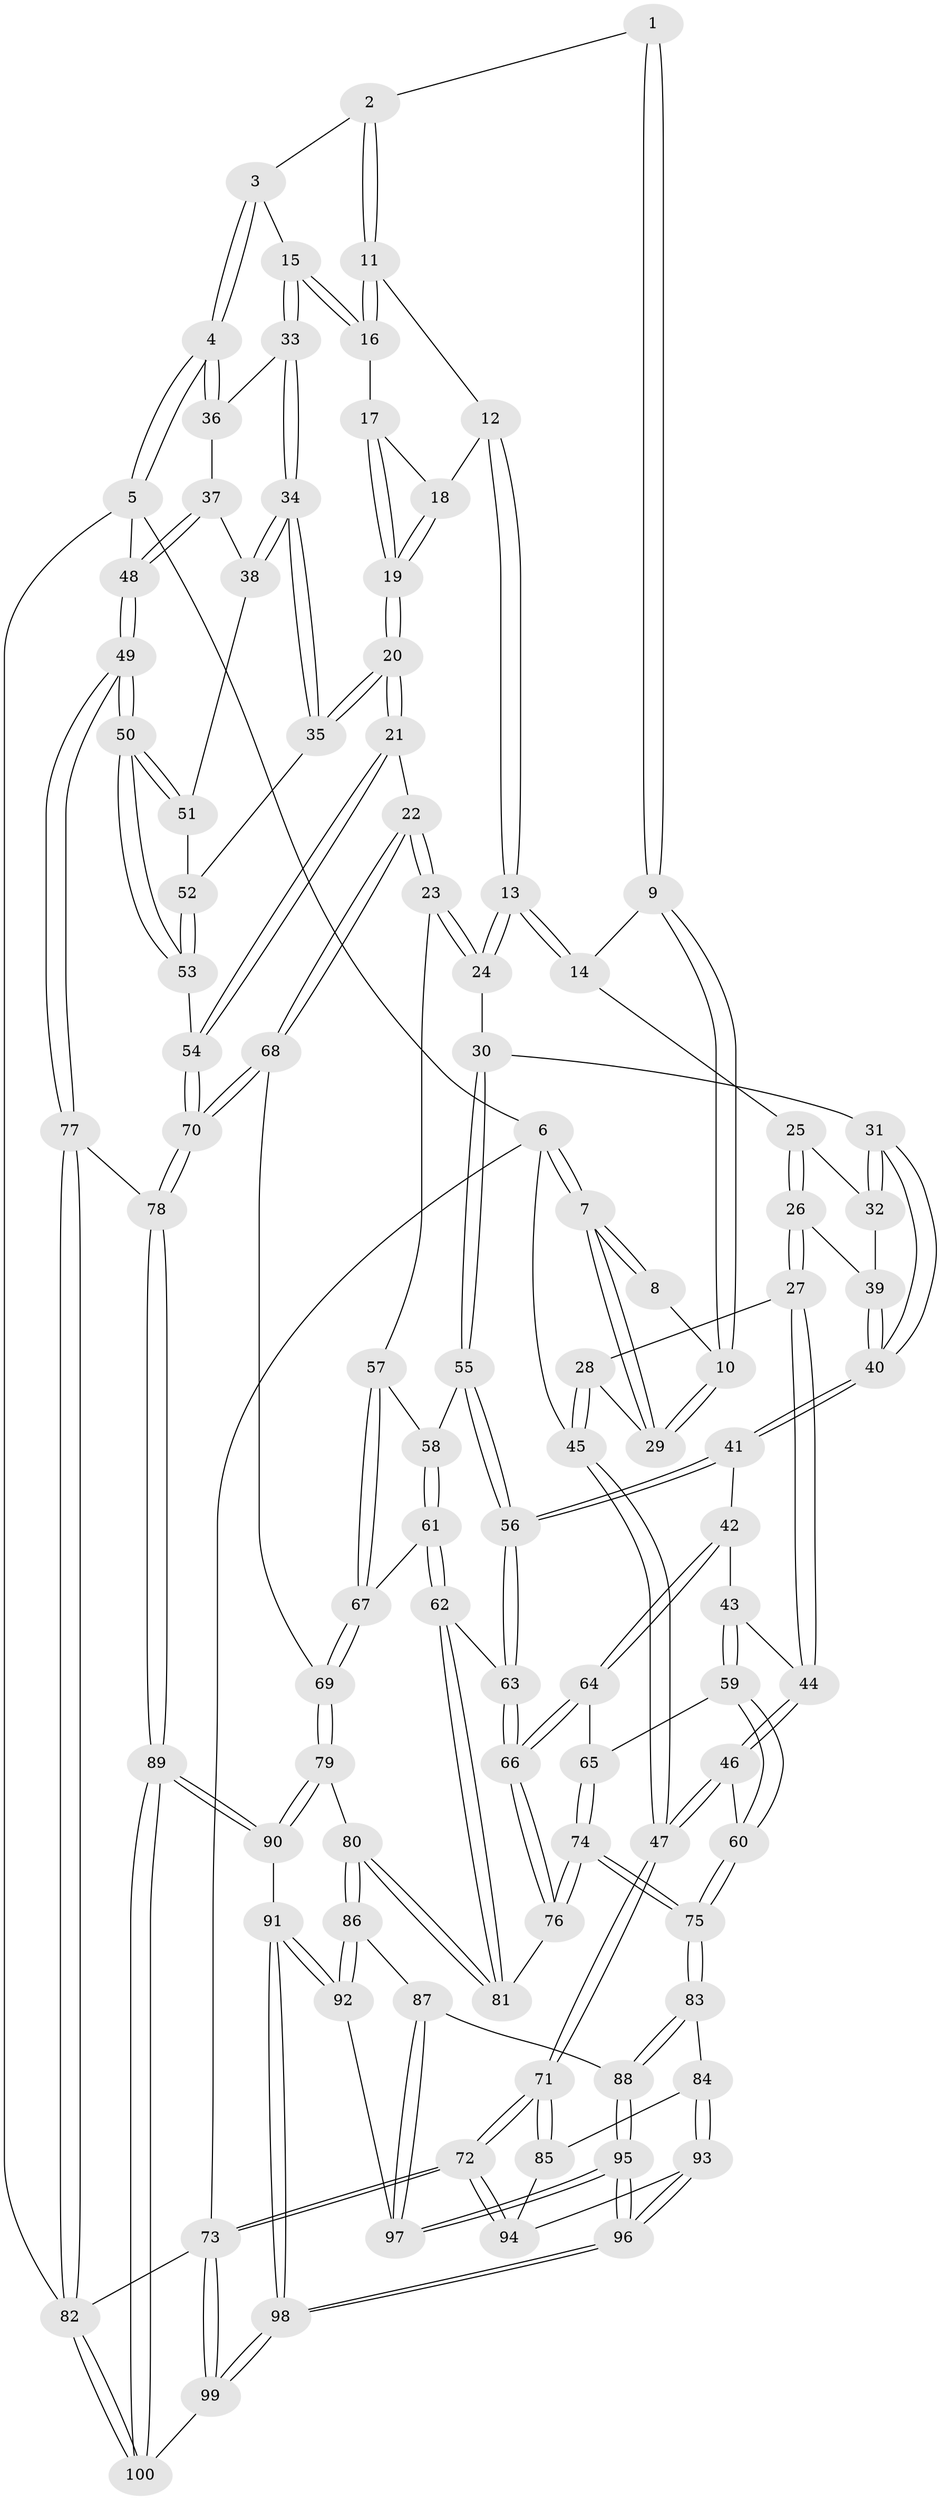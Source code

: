 // Generated by graph-tools (version 1.1) at 2025/03/03/09/25 03:03:15]
// undirected, 100 vertices, 247 edges
graph export_dot {
graph [start="1"]
  node [color=gray90,style=filled];
  1 [pos="+0.3625205789346872+0"];
  2 [pos="+0.6557422579872199+0"];
  3 [pos="+1+0"];
  4 [pos="+1+0"];
  5 [pos="+1+0"];
  6 [pos="+0+0"];
  7 [pos="+0+0"];
  8 [pos="+0.22609983601772723+0"];
  9 [pos="+0.38683330254102816+0.07955911327278582"];
  10 [pos="+0.2253020461704416+0.07683549594485677"];
  11 [pos="+0.6471678828638892+0"];
  12 [pos="+0.6086605198536195+0.005898617559999933"];
  13 [pos="+0.5064597648097228+0.10943140842090454"];
  14 [pos="+0.3996654929687096+0.08954132031931836"];
  15 [pos="+0.8328494622844487+0.1129496678059073"];
  16 [pos="+0.8252207323348638+0.1102779077883125"];
  17 [pos="+0.7603689469622845+0.15840618751360863"];
  18 [pos="+0.6431564029056056+0.08145934284009763"];
  19 [pos="+0.6934065886307809+0.2611151147046166"];
  20 [pos="+0.6896553243965513+0.29909076206911084"];
  21 [pos="+0.6834383736076793+0.3060313377105884"];
  22 [pos="+0.653255862670072+0.32912173313421084"];
  23 [pos="+0.514844279978193+0.2773176479692981"];
  24 [pos="+0.5125768171275207+0.2757686584541362"];
  25 [pos="+0.3908853709060063+0.10831034112570781"];
  26 [pos="+0.2979478282741752+0.19925408401265746"];
  27 [pos="+0.18728970817264073+0.1450428744893915"];
  28 [pos="+0.18710031404756022+0.1375596442019599"];
  29 [pos="+0.20030815987933182+0.11280590031632788"];
  30 [pos="+0.4935680913179639+0.2804193024792802"];
  31 [pos="+0.4660495473558469+0.28505227953551154"];
  32 [pos="+0.3730300194936146+0.19813907657618138"];
  33 [pos="+0.846360382290695+0.11993385059706285"];
  34 [pos="+0.8192156418442891+0.27068555594098215"];
  35 [pos="+0.816193370528458+0.27455917775241245"];
  36 [pos="+0.8753762089323759+0.11934867149919705"];
  37 [pos="+0.9799019251103207+0.21246277615195144"];
  38 [pos="+0.9715042403244877+0.21817106492843788"];
  39 [pos="+0.3102711111296255+0.21148700146876084"];
  40 [pos="+0.3427741128966808+0.34125193568156525"];
  41 [pos="+0.32532679773470224+0.36077380244631696"];
  42 [pos="+0.3235608167372668+0.36128634773478463"];
  43 [pos="+0.1543291115759427+0.2939207376988305"];
  44 [pos="+0.12893968866338462+0.27902146872365574"];
  45 [pos="+0+0"];
  46 [pos="+0+0.3879530226123629"];
  47 [pos="+0+0.3823834883021876"];
  48 [pos="+1+0.23805871568136597"];
  49 [pos="+1+0.474261963762076"];
  50 [pos="+0.9681454816238939+0.4230353823980438"];
  51 [pos="+0.9114321210031371+0.31457427806927535"];
  52 [pos="+0.8382150150016483+0.2981130725615414"];
  53 [pos="+0.8774792987559209+0.42487375296309193"];
  54 [pos="+0.8733657716628058+0.42687622136375186"];
  55 [pos="+0.44101556416280274+0.4247452430039382"];
  56 [pos="+0.37459547076972116+0.4217987666637589"];
  57 [pos="+0.48629685327243605+0.43977256084743355"];
  58 [pos="+0.4489652392488058+0.4285579189070208"];
  59 [pos="+0.2069049435223372+0.4531255202733451"];
  60 [pos="+0+0.4556916128513088"];
  61 [pos="+0.4225985776105944+0.49982110684671227"];
  62 [pos="+0.4078934845544161+0.5031963204589766"];
  63 [pos="+0.3969125621272472+0.4901239780374181"];
  64 [pos="+0.29932837677867574+0.40302124287392543"];
  65 [pos="+0.21022750444868457+0.45455896015318425"];
  66 [pos="+0.29483794958731097+0.5132551359694344"];
  67 [pos="+0.5056064393496099+0.4866656974510999"];
  68 [pos="+0.6626177842051209+0.5282807815809553"];
  69 [pos="+0.5994351025516854+0.5381771476759505"];
  70 [pos="+0.7204211484257204+0.5767357925244246"];
  71 [pos="+0+0.7785630355911382"];
  72 [pos="+0+1"];
  73 [pos="+0+1"];
  74 [pos="+0.23085284916172233+0.5951168507803384"];
  75 [pos="+0.17407011278823598+0.6460927534141971"];
  76 [pos="+0.26257531033313125+0.5815880442170329"];
  77 [pos="+1+0.48318933770532296"];
  78 [pos="+0.7762880930898315+0.6882097786127218"];
  79 [pos="+0.45201625147558677+0.6534373139836691"];
  80 [pos="+0.4461450200821092+0.6538671971228066"];
  81 [pos="+0.3937813415724606+0.5991752993923638"];
  82 [pos="+1+1"];
  83 [pos="+0.17272066133437952+0.6666537619024654"];
  84 [pos="+0.1595426639696473+0.6768312890244539"];
  85 [pos="+0.008495949561031496+0.7198886346430239"];
  86 [pos="+0.39617086562923354+0.7224990114990536"];
  87 [pos="+0.3302206731780067+0.7507712791042328"];
  88 [pos="+0.2398871661439813+0.7374144923052636"];
  89 [pos="+0.7640537411777611+0.9517485327691778"];
  90 [pos="+0.7446647519175863+0.942968105522794"];
  91 [pos="+0.5013561268874239+0.8869308607135349"];
  92 [pos="+0.4872320655290462+0.8772389206324588"];
  93 [pos="+0.10295240202185921+0.8163989795021901"];
  94 [pos="+0.07019787595167247+0.8229565968547545"];
  95 [pos="+0.21668249141731988+1"];
  96 [pos="+0.20602892426551775+1"];
  97 [pos="+0.3582464374402537+0.8537060964365013"];
  98 [pos="+0.20242800784919351+1"];
  99 [pos="+0.14832692115135968+1"];
  100 [pos="+0.8633487567090564+1"];
  1 -- 2;
  1 -- 9;
  1 -- 9;
  2 -- 3;
  2 -- 11;
  2 -- 11;
  3 -- 4;
  3 -- 4;
  3 -- 15;
  4 -- 5;
  4 -- 5;
  4 -- 36;
  4 -- 36;
  5 -- 6;
  5 -- 48;
  5 -- 82;
  6 -- 7;
  6 -- 7;
  6 -- 45;
  6 -- 73;
  7 -- 8;
  7 -- 8;
  7 -- 29;
  7 -- 29;
  8 -- 10;
  9 -- 10;
  9 -- 10;
  9 -- 14;
  10 -- 29;
  10 -- 29;
  11 -- 12;
  11 -- 16;
  11 -- 16;
  12 -- 13;
  12 -- 13;
  12 -- 18;
  13 -- 14;
  13 -- 14;
  13 -- 24;
  13 -- 24;
  14 -- 25;
  15 -- 16;
  15 -- 16;
  15 -- 33;
  15 -- 33;
  16 -- 17;
  17 -- 18;
  17 -- 19;
  17 -- 19;
  18 -- 19;
  18 -- 19;
  19 -- 20;
  19 -- 20;
  20 -- 21;
  20 -- 21;
  20 -- 35;
  20 -- 35;
  21 -- 22;
  21 -- 54;
  21 -- 54;
  22 -- 23;
  22 -- 23;
  22 -- 68;
  22 -- 68;
  23 -- 24;
  23 -- 24;
  23 -- 57;
  24 -- 30;
  25 -- 26;
  25 -- 26;
  25 -- 32;
  26 -- 27;
  26 -- 27;
  26 -- 39;
  27 -- 28;
  27 -- 44;
  27 -- 44;
  28 -- 29;
  28 -- 45;
  28 -- 45;
  30 -- 31;
  30 -- 55;
  30 -- 55;
  31 -- 32;
  31 -- 32;
  31 -- 40;
  31 -- 40;
  32 -- 39;
  33 -- 34;
  33 -- 34;
  33 -- 36;
  34 -- 35;
  34 -- 35;
  34 -- 38;
  34 -- 38;
  35 -- 52;
  36 -- 37;
  37 -- 38;
  37 -- 48;
  37 -- 48;
  38 -- 51;
  39 -- 40;
  39 -- 40;
  40 -- 41;
  40 -- 41;
  41 -- 42;
  41 -- 56;
  41 -- 56;
  42 -- 43;
  42 -- 64;
  42 -- 64;
  43 -- 44;
  43 -- 59;
  43 -- 59;
  44 -- 46;
  44 -- 46;
  45 -- 47;
  45 -- 47;
  46 -- 47;
  46 -- 47;
  46 -- 60;
  47 -- 71;
  47 -- 71;
  48 -- 49;
  48 -- 49;
  49 -- 50;
  49 -- 50;
  49 -- 77;
  49 -- 77;
  50 -- 51;
  50 -- 51;
  50 -- 53;
  50 -- 53;
  51 -- 52;
  52 -- 53;
  52 -- 53;
  53 -- 54;
  54 -- 70;
  54 -- 70;
  55 -- 56;
  55 -- 56;
  55 -- 58;
  56 -- 63;
  56 -- 63;
  57 -- 58;
  57 -- 67;
  57 -- 67;
  58 -- 61;
  58 -- 61;
  59 -- 60;
  59 -- 60;
  59 -- 65;
  60 -- 75;
  60 -- 75;
  61 -- 62;
  61 -- 62;
  61 -- 67;
  62 -- 63;
  62 -- 81;
  62 -- 81;
  63 -- 66;
  63 -- 66;
  64 -- 65;
  64 -- 66;
  64 -- 66;
  65 -- 74;
  65 -- 74;
  66 -- 76;
  66 -- 76;
  67 -- 69;
  67 -- 69;
  68 -- 69;
  68 -- 70;
  68 -- 70;
  69 -- 79;
  69 -- 79;
  70 -- 78;
  70 -- 78;
  71 -- 72;
  71 -- 72;
  71 -- 85;
  71 -- 85;
  72 -- 73;
  72 -- 73;
  72 -- 94;
  72 -- 94;
  73 -- 99;
  73 -- 99;
  73 -- 82;
  74 -- 75;
  74 -- 75;
  74 -- 76;
  74 -- 76;
  75 -- 83;
  75 -- 83;
  76 -- 81;
  77 -- 78;
  77 -- 82;
  77 -- 82;
  78 -- 89;
  78 -- 89;
  79 -- 80;
  79 -- 90;
  79 -- 90;
  80 -- 81;
  80 -- 81;
  80 -- 86;
  80 -- 86;
  82 -- 100;
  82 -- 100;
  83 -- 84;
  83 -- 88;
  83 -- 88;
  84 -- 85;
  84 -- 93;
  84 -- 93;
  85 -- 94;
  86 -- 87;
  86 -- 92;
  86 -- 92;
  87 -- 88;
  87 -- 97;
  87 -- 97;
  88 -- 95;
  88 -- 95;
  89 -- 90;
  89 -- 90;
  89 -- 100;
  89 -- 100;
  90 -- 91;
  91 -- 92;
  91 -- 92;
  91 -- 98;
  91 -- 98;
  92 -- 97;
  93 -- 94;
  93 -- 96;
  93 -- 96;
  95 -- 96;
  95 -- 96;
  95 -- 97;
  95 -- 97;
  96 -- 98;
  96 -- 98;
  98 -- 99;
  98 -- 99;
  99 -- 100;
}
